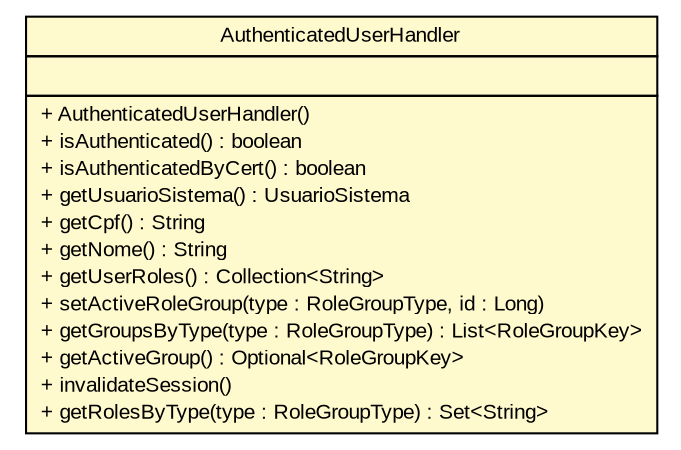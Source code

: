 #!/usr/local/bin/dot
#
# Class diagram 
# Generated by UMLGraph version R5_6 (http://www.umlgraph.org/)
#

digraph G {
	edge [fontname="arial",fontsize=10,labelfontname="arial",labelfontsize=10];
	node [fontname="arial",fontsize=10,shape=plaintext];
	nodesep=0.25;
	ranksep=0.5;
	// br.gov.to.sefaz.seg.business.authentication.handler.AuthenticatedUserHandler
	c8987 [label=<<table title="br.gov.to.sefaz.seg.business.authentication.handler.AuthenticatedUserHandler" border="0" cellborder="1" cellspacing="0" cellpadding="2" port="p" bgcolor="lemonChiffon" href="./AuthenticatedUserHandler.html">
		<tr><td><table border="0" cellspacing="0" cellpadding="1">
<tr><td align="center" balign="center"> AuthenticatedUserHandler </td></tr>
		</table></td></tr>
		<tr><td><table border="0" cellspacing="0" cellpadding="1">
<tr><td align="left" balign="left">  </td></tr>
		</table></td></tr>
		<tr><td><table border="0" cellspacing="0" cellpadding="1">
<tr><td align="left" balign="left"> + AuthenticatedUserHandler() </td></tr>
<tr><td align="left" balign="left"> + isAuthenticated() : boolean </td></tr>
<tr><td align="left" balign="left"> + isAuthenticatedByCert() : boolean </td></tr>
<tr><td align="left" balign="left"> + getUsuarioSistema() : UsuarioSistema </td></tr>
<tr><td align="left" balign="left"> + getCpf() : String </td></tr>
<tr><td align="left" balign="left"> + getNome() : String </td></tr>
<tr><td align="left" balign="left"> + getUserRoles() : Collection&lt;String&gt; </td></tr>
<tr><td align="left" balign="left"> + setActiveRoleGroup(type : RoleGroupType, id : Long) </td></tr>
<tr><td align="left" balign="left"> + getGroupsByType(type : RoleGroupType) : List&lt;RoleGroupKey&gt; </td></tr>
<tr><td align="left" balign="left"> + getActiveGroup() : Optional&lt;RoleGroupKey&gt; </td></tr>
<tr><td align="left" balign="left"> + invalidateSession() </td></tr>
<tr><td align="left" balign="left"> + getRolesByType(type : RoleGroupType) : Set&lt;String&gt; </td></tr>
		</table></td></tr>
		</table>>, URL="./AuthenticatedUserHandler.html", fontname="arial", fontcolor="black", fontsize=10.0];
}

